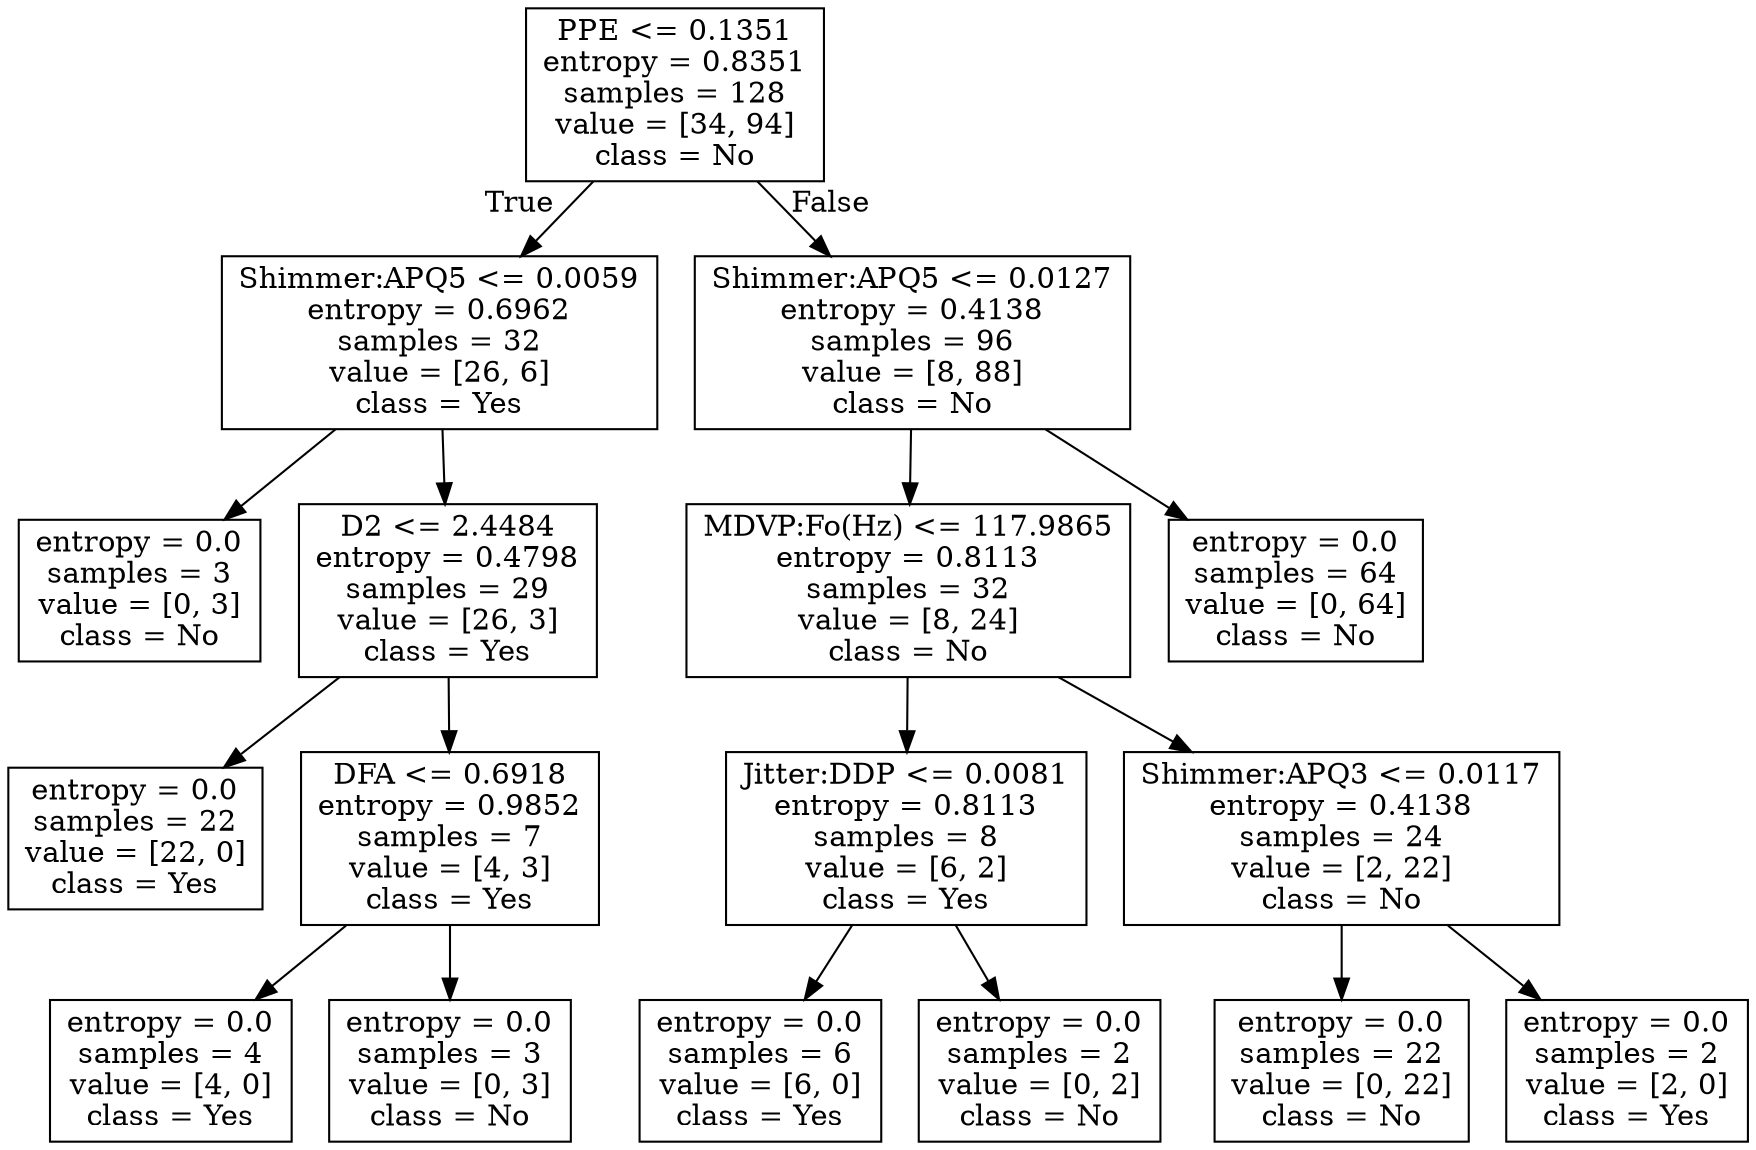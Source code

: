 digraph Tree {
node [shape=box] ;
0 [label="PPE <= 0.1351\nentropy = 0.8351\nsamples = 128\nvalue = [34, 94]\nclass = No"] ;
1 [label="Shimmer:APQ5 <= 0.0059\nentropy = 0.6962\nsamples = 32\nvalue = [26, 6]\nclass = Yes"] ;
0 -> 1 [labeldistance=2.5, labelangle=45, headlabel="True"] ;
9 [label="entropy = 0.0\nsamples = 3\nvalue = [0, 3]\nclass = No"] ;
1 -> 9 ;
10 [label="D2 <= 2.4484\nentropy = 0.4798\nsamples = 29\nvalue = [26, 3]\nclass = Yes"] ;
1 -> 10 ;
11 [label="entropy = 0.0\nsamples = 22\nvalue = [22, 0]\nclass = Yes"] ;
10 -> 11 ;
12 [label="DFA <= 0.6918\nentropy = 0.9852\nsamples = 7\nvalue = [4, 3]\nclass = Yes"] ;
10 -> 12 ;
13 [label="entropy = 0.0\nsamples = 4\nvalue = [4, 0]\nclass = Yes"] ;
12 -> 13 ;
14 [label="entropy = 0.0\nsamples = 3\nvalue = [0, 3]\nclass = No"] ;
12 -> 14 ;
2 [label="Shimmer:APQ5 <= 0.0127\nentropy = 0.4138\nsamples = 96\nvalue = [8, 88]\nclass = No"] ;
0 -> 2 [labeldistance=2.5, labelangle=-45, headlabel="False"] ;
3 [label="MDVP:Fo(Hz) <= 117.9865\nentropy = 0.8113\nsamples = 32\nvalue = [8, 24]\nclass = No"] ;
2 -> 3 ;
5 [label="Jitter:DDP <= 0.0081\nentropy = 0.8113\nsamples = 8\nvalue = [6, 2]\nclass = Yes"] ;
3 -> 5 ;
15 [label="entropy = 0.0\nsamples = 6\nvalue = [6, 0]\nclass = Yes"] ;
5 -> 15 ;
16 [label="entropy = 0.0\nsamples = 2\nvalue = [0, 2]\nclass = No"] ;
5 -> 16 ;
6 [label="Shimmer:APQ3 <= 0.0117\nentropy = 0.4138\nsamples = 24\nvalue = [2, 22]\nclass = No"] ;
3 -> 6 ;
7 [label="entropy = 0.0\nsamples = 22\nvalue = [0, 22]\nclass = No"] ;
6 -> 7 ;
8 [label="entropy = 0.0\nsamples = 2\nvalue = [2, 0]\nclass = Yes"] ;
6 -> 8 ;
4 [label="entropy = 0.0\nsamples = 64\nvalue = [0, 64]\nclass = No"] ;
2 -> 4 ;
}